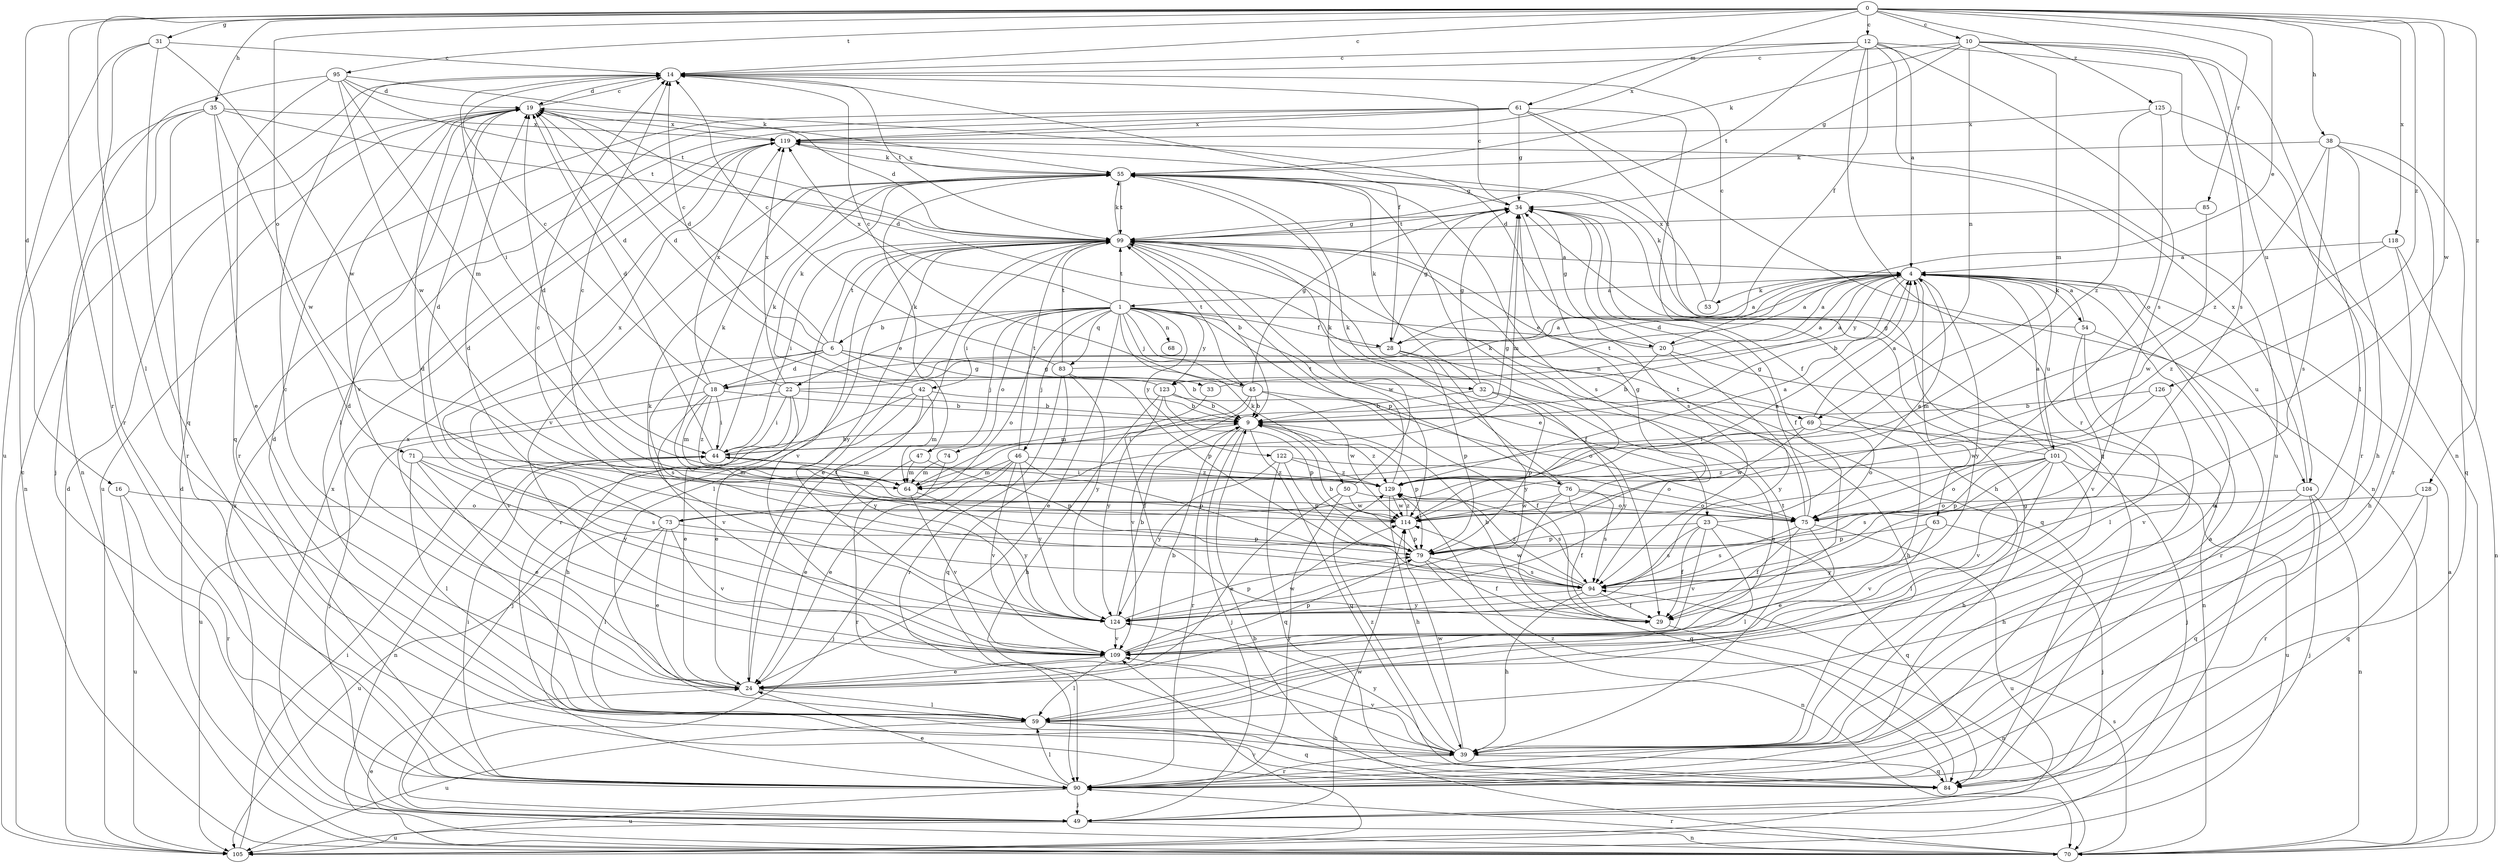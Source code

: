strict digraph  {
0;
1;
4;
6;
9;
10;
12;
14;
16;
18;
19;
20;
22;
23;
24;
28;
29;
31;
32;
33;
34;
35;
38;
39;
42;
44;
45;
46;
47;
49;
50;
53;
54;
55;
59;
61;
63;
64;
68;
69;
70;
71;
73;
74;
75;
76;
79;
83;
84;
85;
90;
94;
95;
99;
101;
104;
105;
109;
114;
118;
119;
122;
123;
124;
125;
126;
128;
129;
0 -> 10  [label=c];
0 -> 12  [label=c];
0 -> 14  [label=c];
0 -> 16  [label=d];
0 -> 20  [label=e];
0 -> 31  [label=g];
0 -> 35  [label=h];
0 -> 38  [label=h];
0 -> 59  [label=l];
0 -> 61  [label=m];
0 -> 71  [label=o];
0 -> 85  [label=r];
0 -> 90  [label=r];
0 -> 95  [label=t];
0 -> 114  [label=w];
0 -> 118  [label=x];
0 -> 125  [label=z];
0 -> 126  [label=z];
0 -> 128  [label=z];
1 -> 6  [label=b];
1 -> 20  [label=e];
1 -> 22  [label=e];
1 -> 23  [label=e];
1 -> 24  [label=e];
1 -> 28  [label=f];
1 -> 42  [label=i];
1 -> 45  [label=j];
1 -> 46  [label=j];
1 -> 47  [label=j];
1 -> 50  [label=k];
1 -> 68  [label=n];
1 -> 69  [label=n];
1 -> 73  [label=o];
1 -> 74  [label=o];
1 -> 76  [label=p];
1 -> 83  [label=q];
1 -> 99  [label=t];
1 -> 119  [label=x];
1 -> 122  [label=y];
1 -> 123  [label=y];
4 -> 1  [label=a];
4 -> 9  [label=b];
4 -> 18  [label=d];
4 -> 53  [label=k];
4 -> 54  [label=k];
4 -> 63  [label=m];
4 -> 101  [label=u];
4 -> 104  [label=u];
4 -> 123  [label=y];
4 -> 124  [label=y];
6 -> 9  [label=b];
6 -> 14  [label=c];
6 -> 18  [label=d];
6 -> 19  [label=d];
6 -> 32  [label=g];
6 -> 33  [label=g];
6 -> 94  [label=s];
6 -> 99  [label=t];
6 -> 109  [label=v];
9 -> 44  [label=i];
9 -> 49  [label=j];
9 -> 79  [label=p];
9 -> 84  [label=q];
9 -> 90  [label=r];
9 -> 129  [label=z];
10 -> 14  [label=c];
10 -> 34  [label=g];
10 -> 55  [label=k];
10 -> 59  [label=l];
10 -> 64  [label=m];
10 -> 69  [label=n];
10 -> 94  [label=s];
10 -> 104  [label=u];
12 -> 4  [label=a];
12 -> 14  [label=c];
12 -> 28  [label=f];
12 -> 70  [label=n];
12 -> 90  [label=r];
12 -> 94  [label=s];
12 -> 99  [label=t];
12 -> 105  [label=u];
12 -> 119  [label=x];
14 -> 19  [label=d];
14 -> 28  [label=f];
14 -> 44  [label=i];
14 -> 99  [label=t];
16 -> 75  [label=o];
16 -> 90  [label=r];
16 -> 105  [label=u];
18 -> 4  [label=a];
18 -> 9  [label=b];
18 -> 14  [label=c];
18 -> 44  [label=i];
18 -> 49  [label=j];
18 -> 64  [label=m];
18 -> 109  [label=v];
18 -> 119  [label=x];
18 -> 129  [label=z];
19 -> 14  [label=c];
19 -> 109  [label=v];
19 -> 119  [label=x];
20 -> 4  [label=a];
20 -> 9  [label=b];
20 -> 19  [label=d];
20 -> 34  [label=g];
20 -> 70  [label=n];
20 -> 124  [label=y];
22 -> 4  [label=a];
22 -> 9  [label=b];
22 -> 19  [label=d];
22 -> 24  [label=e];
22 -> 39  [label=h];
22 -> 44  [label=i];
22 -> 105  [label=u];
22 -> 119  [label=x];
23 -> 4  [label=a];
23 -> 29  [label=f];
23 -> 59  [label=l];
23 -> 79  [label=p];
23 -> 84  [label=q];
23 -> 94  [label=s];
23 -> 109  [label=v];
24 -> 9  [label=b];
24 -> 14  [label=c];
24 -> 19  [label=d];
24 -> 59  [label=l];
24 -> 99  [label=t];
28 -> 4  [label=a];
28 -> 19  [label=d];
28 -> 34  [label=g];
28 -> 39  [label=h];
28 -> 79  [label=p];
28 -> 124  [label=y];
29 -> 9  [label=b];
29 -> 70  [label=n];
31 -> 14  [label=c];
31 -> 84  [label=q];
31 -> 90  [label=r];
31 -> 105  [label=u];
31 -> 114  [label=w];
32 -> 9  [label=b];
32 -> 24  [label=e];
32 -> 34  [label=g];
32 -> 55  [label=k];
32 -> 79  [label=p];
32 -> 124  [label=y];
33 -> 4  [label=a];
33 -> 64  [label=m];
34 -> 14  [label=c];
34 -> 29  [label=f];
34 -> 39  [label=h];
34 -> 64  [label=m];
34 -> 94  [label=s];
34 -> 99  [label=t];
35 -> 24  [label=e];
35 -> 49  [label=j];
35 -> 70  [label=n];
35 -> 90  [label=r];
35 -> 99  [label=t];
35 -> 114  [label=w];
35 -> 119  [label=x];
38 -> 39  [label=h];
38 -> 55  [label=k];
38 -> 84  [label=q];
38 -> 90  [label=r];
38 -> 94  [label=s];
38 -> 129  [label=z];
39 -> 19  [label=d];
39 -> 84  [label=q];
39 -> 90  [label=r];
39 -> 99  [label=t];
39 -> 109  [label=v];
39 -> 114  [label=w];
39 -> 124  [label=y];
39 -> 129  [label=z];
42 -> 9  [label=b];
42 -> 24  [label=e];
42 -> 49  [label=j];
42 -> 55  [label=k];
42 -> 64  [label=m];
42 -> 124  [label=y];
44 -> 9  [label=b];
44 -> 19  [label=d];
44 -> 55  [label=k];
44 -> 64  [label=m];
44 -> 70  [label=n];
44 -> 129  [label=z];
45 -> 9  [label=b];
45 -> 14  [label=c];
45 -> 29  [label=f];
45 -> 34  [label=g];
45 -> 99  [label=t];
45 -> 109  [label=v];
45 -> 114  [label=w];
45 -> 124  [label=y];
46 -> 24  [label=e];
46 -> 49  [label=j];
46 -> 64  [label=m];
46 -> 79  [label=p];
46 -> 99  [label=t];
46 -> 109  [label=v];
46 -> 124  [label=y];
46 -> 129  [label=z];
47 -> 24  [label=e];
47 -> 55  [label=k];
47 -> 64  [label=m];
47 -> 79  [label=p];
49 -> 70  [label=n];
49 -> 105  [label=u];
49 -> 114  [label=w];
49 -> 119  [label=x];
50 -> 24  [label=e];
50 -> 55  [label=k];
50 -> 75  [label=o];
50 -> 90  [label=r];
50 -> 114  [label=w];
53 -> 14  [label=c];
53 -> 119  [label=x];
54 -> 4  [label=a];
54 -> 55  [label=k];
54 -> 59  [label=l];
54 -> 90  [label=r];
54 -> 109  [label=v];
55 -> 34  [label=g];
55 -> 94  [label=s];
55 -> 99  [label=t];
55 -> 109  [label=v];
55 -> 119  [label=x];
59 -> 4  [label=a];
59 -> 39  [label=h];
59 -> 84  [label=q];
59 -> 105  [label=u];
59 -> 119  [label=x];
61 -> 29  [label=f];
61 -> 34  [label=g];
61 -> 59  [label=l];
61 -> 70  [label=n];
61 -> 84  [label=q];
61 -> 90  [label=r];
61 -> 105  [label=u];
61 -> 119  [label=x];
63 -> 49  [label=j];
63 -> 79  [label=p];
63 -> 109  [label=v];
63 -> 124  [label=y];
64 -> 34  [label=g];
64 -> 55  [label=k];
64 -> 109  [label=v];
64 -> 124  [label=y];
69 -> 4  [label=a];
69 -> 44  [label=i];
69 -> 49  [label=j];
69 -> 75  [label=o];
69 -> 114  [label=w];
70 -> 4  [label=a];
70 -> 9  [label=b];
70 -> 19  [label=d];
70 -> 24  [label=e];
70 -> 90  [label=r];
70 -> 94  [label=s];
70 -> 119  [label=x];
71 -> 24  [label=e];
71 -> 59  [label=l];
71 -> 64  [label=m];
71 -> 94  [label=s];
71 -> 124  [label=y];
73 -> 4  [label=a];
73 -> 19  [label=d];
73 -> 24  [label=e];
73 -> 59  [label=l];
73 -> 79  [label=p];
73 -> 105  [label=u];
73 -> 109  [label=v];
73 -> 119  [label=x];
74 -> 64  [label=m];
74 -> 90  [label=r];
75 -> 24  [label=e];
75 -> 29  [label=f];
75 -> 34  [label=g];
75 -> 94  [label=s];
75 -> 99  [label=t];
75 -> 105  [label=u];
76 -> 19  [label=d];
76 -> 29  [label=f];
76 -> 55  [label=k];
76 -> 75  [label=o];
76 -> 84  [label=q];
76 -> 94  [label=s];
76 -> 114  [label=w];
79 -> 9  [label=b];
79 -> 29  [label=f];
79 -> 34  [label=g];
79 -> 70  [label=n];
79 -> 94  [label=s];
83 -> 4  [label=a];
83 -> 14  [label=c];
83 -> 79  [label=p];
83 -> 84  [label=q];
83 -> 90  [label=r];
83 -> 99  [label=t];
83 -> 124  [label=y];
84 -> 129  [label=z];
85 -> 99  [label=t];
85 -> 114  [label=w];
90 -> 4  [label=a];
90 -> 24  [label=e];
90 -> 34  [label=g];
90 -> 44  [label=i];
90 -> 49  [label=j];
90 -> 59  [label=l];
90 -> 105  [label=u];
94 -> 14  [label=c];
94 -> 19  [label=d];
94 -> 29  [label=f];
94 -> 39  [label=h];
94 -> 114  [label=w];
94 -> 124  [label=y];
94 -> 129  [label=z];
95 -> 19  [label=d];
95 -> 55  [label=k];
95 -> 64  [label=m];
95 -> 70  [label=n];
95 -> 84  [label=q];
95 -> 99  [label=t];
95 -> 114  [label=w];
99 -> 4  [label=a];
99 -> 9  [label=b];
99 -> 19  [label=d];
99 -> 24  [label=e];
99 -> 29  [label=f];
99 -> 34  [label=g];
99 -> 44  [label=i];
99 -> 55  [label=k];
99 -> 59  [label=l];
99 -> 84  [label=q];
99 -> 90  [label=r];
99 -> 109  [label=v];
99 -> 114  [label=w];
99 -> 124  [label=y];
101 -> 4  [label=a];
101 -> 34  [label=g];
101 -> 39  [label=h];
101 -> 59  [label=l];
101 -> 75  [label=o];
101 -> 79  [label=p];
101 -> 94  [label=s];
101 -> 99  [label=t];
101 -> 105  [label=u];
101 -> 109  [label=v];
101 -> 129  [label=z];
104 -> 39  [label=h];
104 -> 49  [label=j];
104 -> 70  [label=n];
104 -> 75  [label=o];
104 -> 84  [label=q];
104 -> 119  [label=x];
105 -> 14  [label=c];
105 -> 19  [label=d];
105 -> 44  [label=i];
105 -> 109  [label=v];
109 -> 24  [label=e];
109 -> 59  [label=l];
109 -> 79  [label=p];
109 -> 114  [label=w];
114 -> 14  [label=c];
114 -> 55  [label=k];
114 -> 79  [label=p];
114 -> 129  [label=z];
118 -> 4  [label=a];
118 -> 39  [label=h];
118 -> 70  [label=n];
118 -> 129  [label=z];
119 -> 55  [label=k];
122 -> 75  [label=o];
122 -> 79  [label=p];
122 -> 84  [label=q];
122 -> 124  [label=y];
122 -> 129  [label=z];
123 -> 9  [label=b];
123 -> 19  [label=d];
123 -> 29  [label=f];
123 -> 39  [label=h];
123 -> 75  [label=o];
123 -> 79  [label=p];
124 -> 9  [label=b];
124 -> 19  [label=d];
124 -> 55  [label=k];
124 -> 79  [label=p];
124 -> 109  [label=v];
125 -> 75  [label=o];
125 -> 90  [label=r];
125 -> 119  [label=x];
125 -> 129  [label=z];
126 -> 9  [label=b];
126 -> 109  [label=v];
126 -> 114  [label=w];
128 -> 75  [label=o];
128 -> 84  [label=q];
128 -> 90  [label=r];
129 -> 4  [label=a];
129 -> 39  [label=h];
129 -> 44  [label=i];
129 -> 94  [label=s];
129 -> 99  [label=t];
129 -> 114  [label=w];
}
